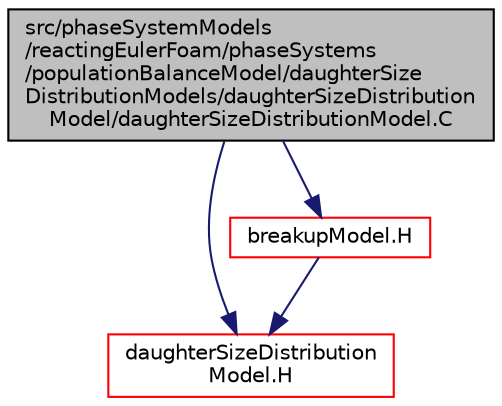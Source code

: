 digraph "src/phaseSystemModels/reactingEulerFoam/phaseSystems/populationBalanceModel/daughterSizeDistributionModels/daughterSizeDistributionModel/daughterSizeDistributionModel.C"
{
  bgcolor="transparent";
  edge [fontname="Helvetica",fontsize="10",labelfontname="Helvetica",labelfontsize="10"];
  node [fontname="Helvetica",fontsize="10",shape=record];
  Node1 [label="src/phaseSystemModels\l/reactingEulerFoam/phaseSystems\l/populationBalanceModel/daughterSize\lDistributionModels/daughterSizeDistribution\lModel/daughterSizeDistributionModel.C",height=0.2,width=0.4,color="black", fillcolor="grey75", style="filled" fontcolor="black"];
  Node1 -> Node2 [color="midnightblue",fontsize="10",style="solid",fontname="Helvetica"];
  Node2 [label="daughterSizeDistribution\lModel.H",height=0.2,width=0.4,color="red",URL="$daughterSizeDistributionModel_8H.html"];
  Node1 -> Node3 [color="midnightblue",fontsize="10",style="solid",fontname="Helvetica"];
  Node3 [label="breakupModel.H",height=0.2,width=0.4,color="red",URL="$breakupModel_8H.html"];
  Node3 -> Node2 [color="midnightblue",fontsize="10",style="solid",fontname="Helvetica"];
}
